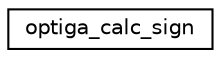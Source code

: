 digraph "Graphical Class Hierarchy"
{
 // LATEX_PDF_SIZE
  edge [fontname="Helvetica",fontsize="10",labelfontname="Helvetica",labelfontsize="10"];
  node [fontname="Helvetica",fontsize="10",shape=record];
  rankdir="LR";
  Node0 [label="optiga_calc_sign",height=0.2,width=0.4,color="black", fillcolor="white", style="filled",URL="$d2/d1d/structoptiga__calc__sign.html",tooltip="Specifies the data structure for ECDSA signature."];
}

